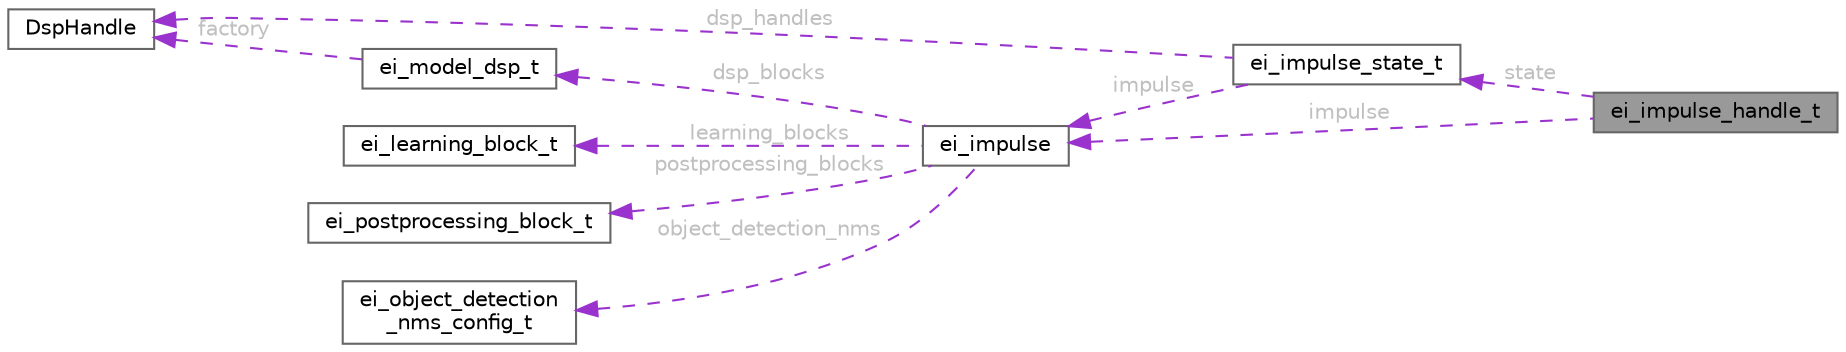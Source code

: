 digraph "ei_impulse_handle_t"
{
 // LATEX_PDF_SIZE
  bgcolor="transparent";
  edge [fontname=Helvetica,fontsize=10,labelfontname=Helvetica,labelfontsize=10];
  node [fontname=Helvetica,fontsize=10,shape=box,height=0.2,width=0.4];
  rankdir="LR";
  Node1 [id="Node000001",label="ei_impulse_handle_t",height=0.2,width=0.4,color="gray40", fillcolor="grey60", style="filled", fontcolor="black",tooltip=" "];
  Node2 -> Node1 [id="edge1_Node000001_Node000002",dir="back",color="darkorchid3",style="dashed",tooltip=" ",label=" state",fontcolor="grey" ];
  Node2 [id="Node000002",label="ei_impulse_state_t",height=0.2,width=0.4,color="gray40", fillcolor="white", style="filled",URL="$classei__impulse__state__t.html",tooltip=" "];
  Node3 -> Node2 [id="edge2_Node000002_Node000003",dir="back",color="darkorchid3",style="dashed",tooltip=" ",label=" impulse",fontcolor="grey" ];
  Node3 [id="Node000003",label="ei_impulse",height=0.2,width=0.4,color="gray40", fillcolor="white", style="filled",URL="$structei__impulse.html",tooltip=" "];
  Node4 -> Node3 [id="edge3_Node000003_Node000004",dir="back",color="darkorchid3",style="dashed",tooltip=" ",label=" dsp_blocks",fontcolor="grey" ];
  Node4 [id="Node000004",label="ei_model_dsp_t",height=0.2,width=0.4,color="gray40", fillcolor="white", style="filled",URL="$structei__model__dsp__t.html",tooltip=" "];
  Node5 -> Node4 [id="edge4_Node000004_Node000005",dir="back",color="darkorchid3",style="dashed",tooltip=" ",label=" factory",fontcolor="grey" ];
  Node5 [id="Node000005",label="DspHandle",height=0.2,width=0.4,color="gray40", fillcolor="white", style="filled",URL="$class_dsp_handle.html",tooltip=" "];
  Node6 -> Node3 [id="edge5_Node000003_Node000006",dir="back",color="darkorchid3",style="dashed",tooltip=" ",label=" learning_blocks",fontcolor="grey" ];
  Node6 [id="Node000006",label="ei_learning_block_t",height=0.2,width=0.4,color="gray40", fillcolor="white", style="filled",URL="$structei__learning__block__t.html",tooltip=" "];
  Node7 -> Node3 [id="edge6_Node000003_Node000007",dir="back",color="darkorchid3",style="dashed",tooltip=" ",label=" postprocessing_blocks",fontcolor="grey" ];
  Node7 [id="Node000007",label="ei_postprocessing_block_t",height=0.2,width=0.4,color="gray40", fillcolor="white", style="filled",URL="$structei__postprocessing__block__t.html",tooltip=" "];
  Node8 -> Node3 [id="edge7_Node000003_Node000008",dir="back",color="darkorchid3",style="dashed",tooltip=" ",label=" object_detection_nms",fontcolor="grey" ];
  Node8 [id="Node000008",label="ei_object_detection\l_nms_config_t",height=0.2,width=0.4,color="gray40", fillcolor="white", style="filled",URL="$structei__object__detection__nms__config__t.html",tooltip=" "];
  Node5 -> Node2 [id="edge8_Node000002_Node000005",dir="back",color="darkorchid3",style="dashed",tooltip=" ",label=" dsp_handles",fontcolor="grey" ];
  Node3 -> Node1 [id="edge9_Node000001_Node000003",dir="back",color="darkorchid3",style="dashed",tooltip=" ",label=" impulse",fontcolor="grey" ];
}
